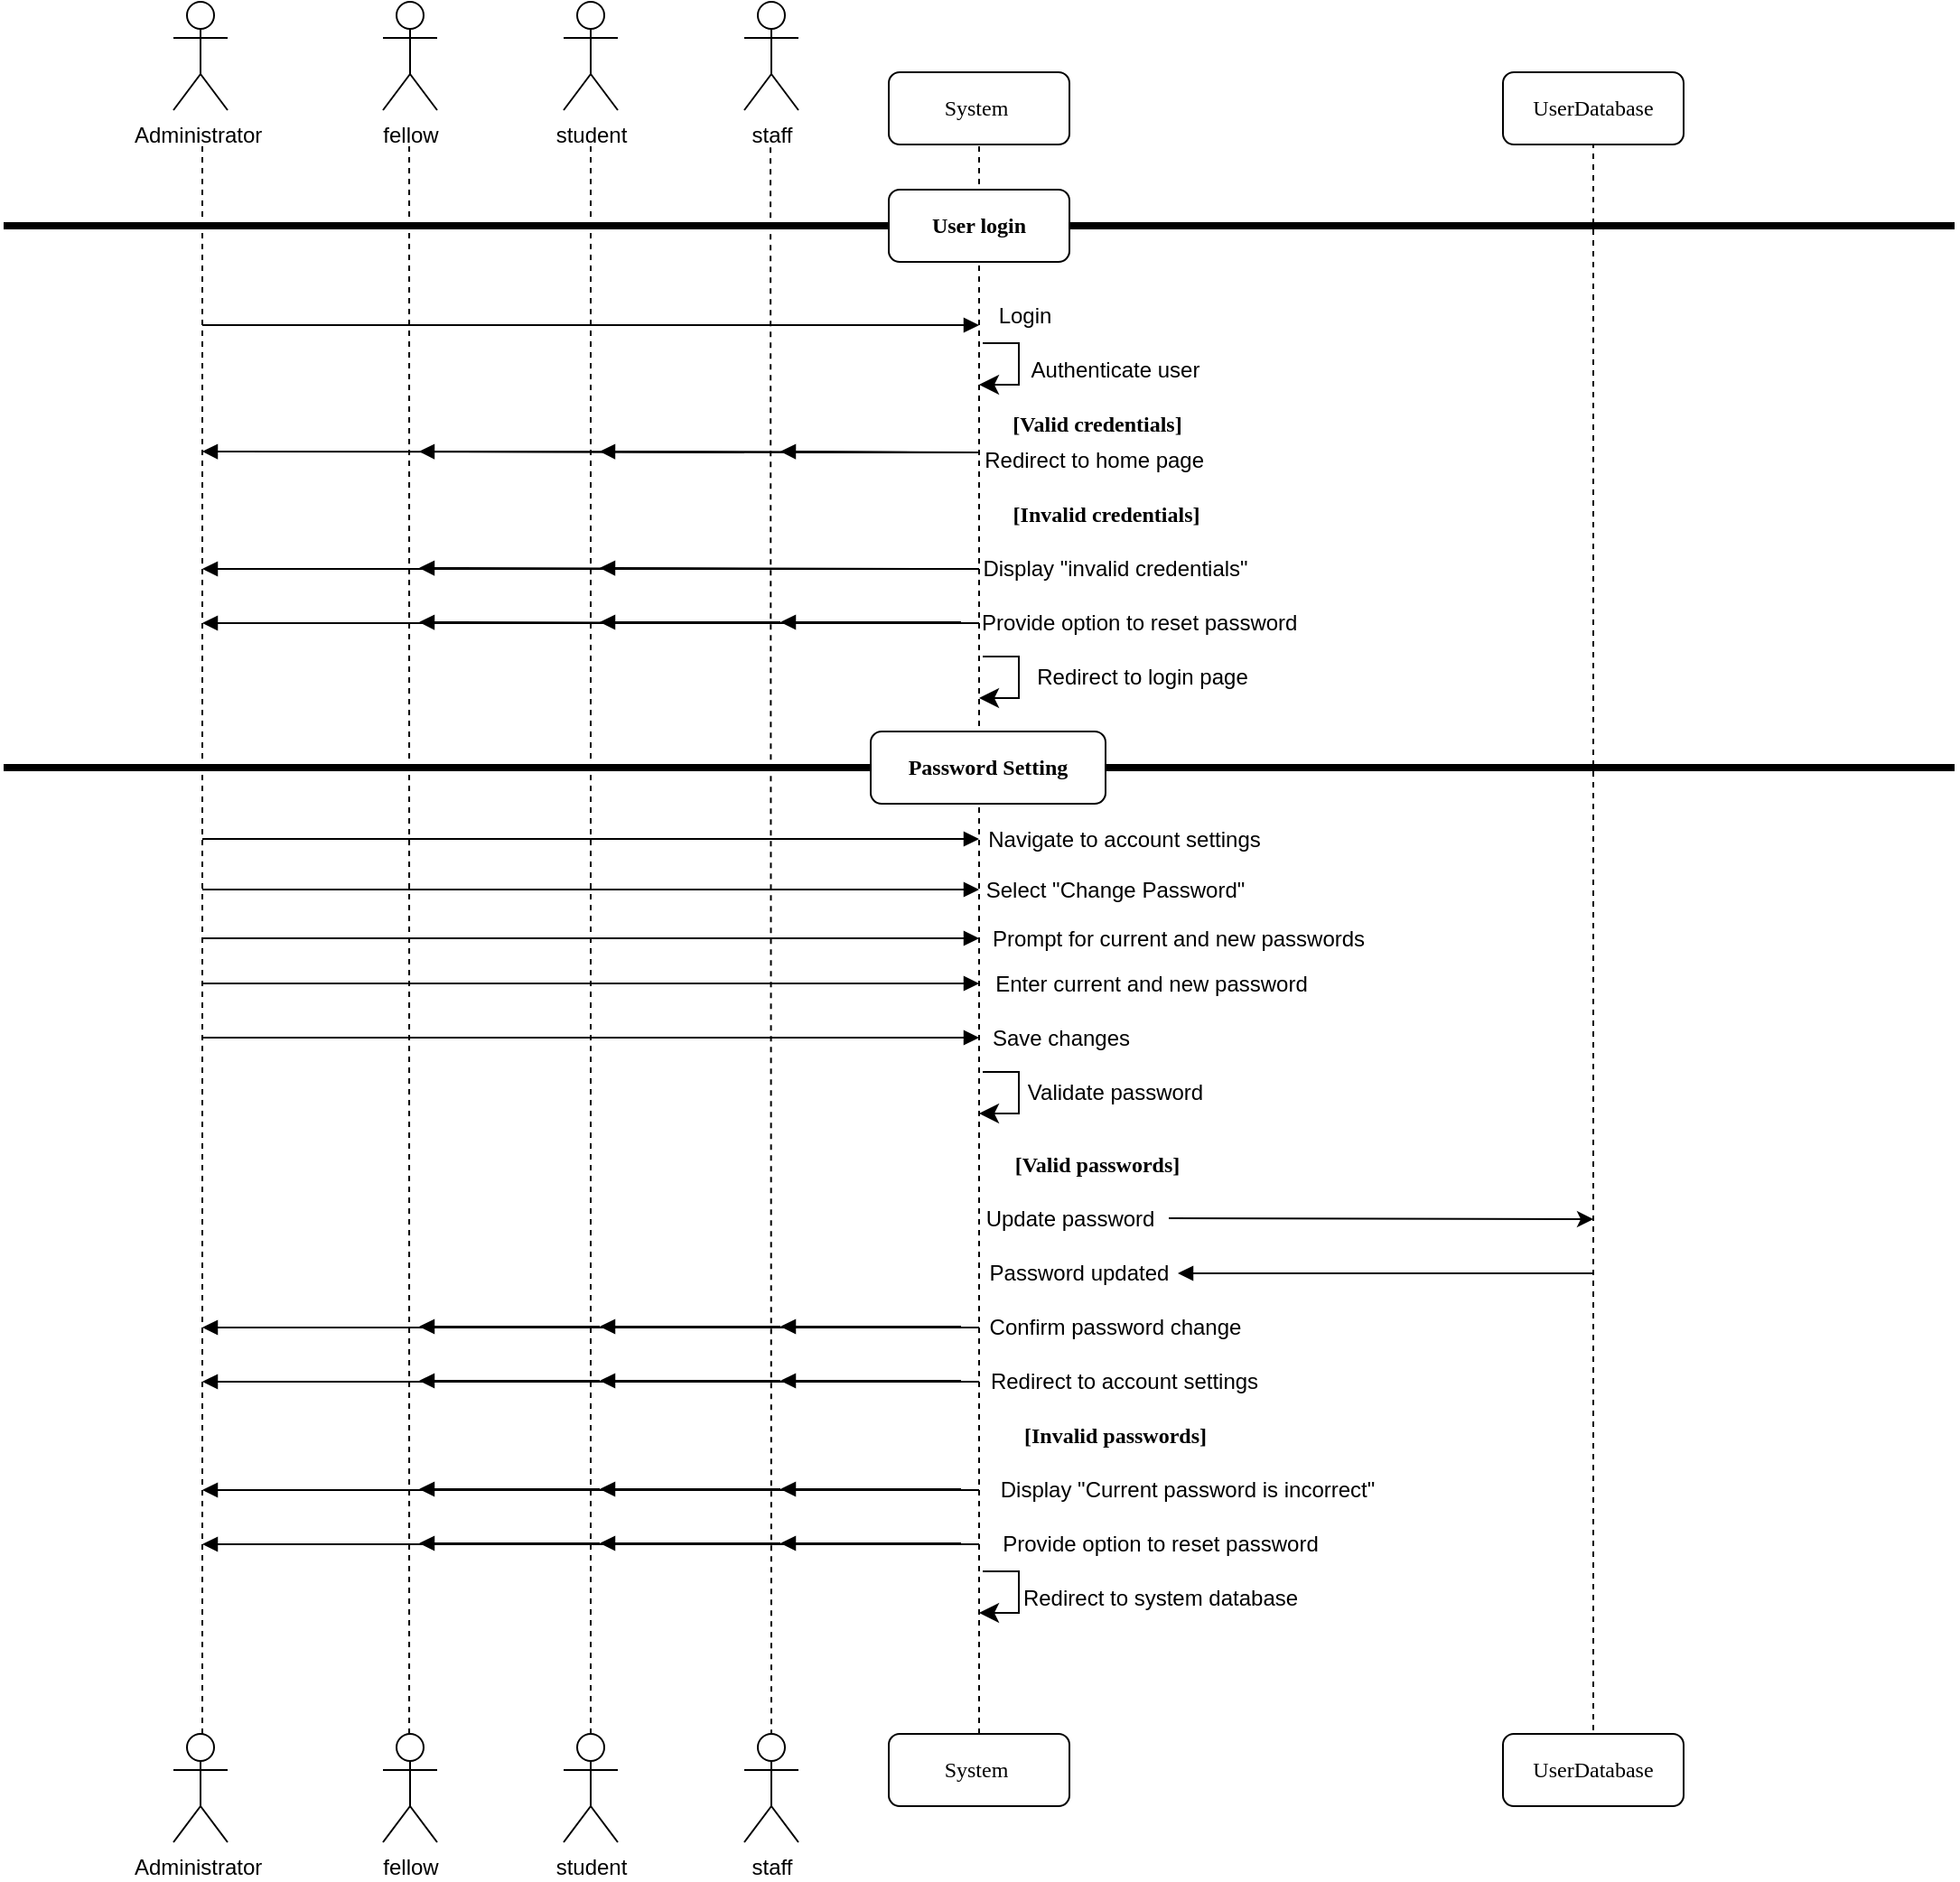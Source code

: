 <mxfile>
    <diagram id="1G8YWWXsEoy1yi3yo1DH" name="Page-1">
        <mxGraphModel dx="576" dy="432" grid="1" gridSize="10" guides="1" tooltips="1" connect="1" arrows="1" fold="1" page="1" pageScale="1" pageWidth="850" pageHeight="1100" math="0" shadow="0">
            <root>
                <mxCell id="0"/>
                <mxCell id="1" parent="0"/>
                <mxCell id="2" value="UserDatabase" style="shape=umlLifeline;perimeter=lifelinePerimeter;whiteSpace=wrap;html=1;container=1;collapsible=0;recursiveResize=0;outlineConnect=0;rounded=1;shadow=0;comic=0;labelBackgroundColor=none;strokeWidth=1;fontFamily=Verdana;fontSize=12;align=center;" vertex="1" parent="1">
                    <mxGeometry x="840" y="80" width="100" height="40" as="geometry"/>
                </mxCell>
                <mxCell id="3" value="" style="html=1;verticalAlign=bottom;endArrow=block;labelBackgroundColor=none;fontFamily=Verdana;fontSize=12;edgeStyle=elbowEdgeStyle;elbow=vertical;" edge="1" parent="1">
                    <mxGeometry relative="1" as="geometry">
                        <mxPoint x="120" y="220" as="sourcePoint"/>
                        <mxPoint x="550" y="220.33" as="targetPoint"/>
                    </mxGeometry>
                </mxCell>
                <mxCell id="4" value="" style="endArrow=none;dashed=1;html=1;rounded=0;" edge="1" parent="1">
                    <mxGeometry width="50" height="50" relative="1" as="geometry">
                        <mxPoint x="234.52" y="1000" as="sourcePoint"/>
                        <mxPoint x="234.52" y="120" as="targetPoint"/>
                    </mxGeometry>
                </mxCell>
                <mxCell id="5" value="" style="endArrow=none;dashed=1;html=1;rounded=0;" edge="1" parent="1">
                    <mxGeometry width="50" height="50" relative="1" as="geometry">
                        <mxPoint x="120" y="1000" as="sourcePoint"/>
                        <mxPoint x="120" y="119" as="targetPoint"/>
                    </mxGeometry>
                </mxCell>
                <mxCell id="6" value="" style="line;strokeWidth=4;html=1;perimeter=backbonePerimeter;points=[];outlineConnect=0;" vertex="1" parent="1">
                    <mxGeometry x="10" y="160" width="1080" height="10" as="geometry"/>
                </mxCell>
                <mxCell id="7" value="Administrator&amp;nbsp;" style="shape=umlActor;verticalLabelPosition=bottom;verticalAlign=top;html=1;outlineConnect=0;" vertex="1" parent="1">
                    <mxGeometry x="104" y="41" width="30" height="60" as="geometry"/>
                </mxCell>
                <mxCell id="8" value="fellow" style="shape=umlActor;verticalLabelPosition=bottom;verticalAlign=top;html=1;outlineConnect=0;" vertex="1" parent="1">
                    <mxGeometry x="220" y="41" width="30" height="60" as="geometry"/>
                </mxCell>
                <mxCell id="9" value="student" style="shape=umlActor;verticalLabelPosition=bottom;verticalAlign=top;html=1;outlineConnect=0;" vertex="1" parent="1">
                    <mxGeometry x="320" y="41" width="30" height="60" as="geometry"/>
                </mxCell>
                <mxCell id="10" value="" style="endArrow=none;dashed=1;html=1;rounded=0;" edge="1" parent="1">
                    <mxGeometry width="50" height="50" relative="1" as="geometry">
                        <mxPoint x="335" y="1000" as="sourcePoint"/>
                        <mxPoint x="335" y="120" as="targetPoint"/>
                    </mxGeometry>
                </mxCell>
                <mxCell id="11" value="System&amp;nbsp;" style="shape=umlLifeline;perimeter=lifelinePerimeter;whiteSpace=wrap;html=1;container=1;collapsible=0;recursiveResize=0;outlineConnect=0;rounded=1;shadow=0;comic=0;labelBackgroundColor=none;strokeWidth=1;fontFamily=Verdana;fontSize=12;align=center;" vertex="1" parent="1">
                    <mxGeometry x="500" y="80" width="100" height="40" as="geometry"/>
                </mxCell>
                <mxCell id="12" value="staff" style="shape=umlActor;verticalLabelPosition=bottom;verticalAlign=top;html=1;outlineConnect=0;" vertex="1" parent="1">
                    <mxGeometry x="420" y="41" width="30" height="60" as="geometry"/>
                </mxCell>
                <mxCell id="13" value="" style="endArrow=none;dashed=1;html=1;rounded=0;" edge="1" parent="1">
                    <mxGeometry width="50" height="50" relative="1" as="geometry">
                        <mxPoint x="550" y="1000" as="sourcePoint"/>
                        <mxPoint x="550" y="120" as="targetPoint"/>
                    </mxGeometry>
                </mxCell>
                <mxCell id="14" value="&lt;b&gt;User login&lt;/b&gt;" style="shape=umlLifeline;perimeter=lifelinePerimeter;whiteSpace=wrap;html=1;container=1;collapsible=0;recursiveResize=0;outlineConnect=0;rounded=1;shadow=0;comic=0;labelBackgroundColor=none;strokeWidth=1;fontFamily=Verdana;fontSize=12;align=center;" vertex="1" parent="1">
                    <mxGeometry x="500" y="145" width="100" height="40" as="geometry"/>
                </mxCell>
                <mxCell id="15" value="" style="endArrow=none;dashed=1;html=1;rounded=0;" edge="1" parent="1">
                    <mxGeometry width="50" height="50" relative="1" as="geometry">
                        <mxPoint x="435" y="1000.635" as="sourcePoint"/>
                        <mxPoint x="434.52" y="120" as="targetPoint"/>
                    </mxGeometry>
                </mxCell>
                <mxCell id="16" value="" style="endArrow=none;dashed=1;html=1;rounded=0;" edge="1" parent="1" source="46" target="2">
                    <mxGeometry width="50" height="50" relative="1" as="geometry">
                        <mxPoint x="840" y="1000" as="sourcePoint"/>
                        <mxPoint x="740" y="200" as="targetPoint"/>
                    </mxGeometry>
                </mxCell>
                <mxCell id="17" value="Login" style="text;html=1;align=center;verticalAlign=middle;resizable=0;points=[];autosize=1;strokeColor=none;fillColor=none;" vertex="1" parent="1">
                    <mxGeometry x="550" y="200" width="50" height="30" as="geometry"/>
                </mxCell>
                <mxCell id="18" value="Authenticate user" style="text;html=1;align=center;verticalAlign=middle;resizable=0;points=[];autosize=1;strokeColor=none;fillColor=none;" vertex="1" parent="1">
                    <mxGeometry x="565" y="230" width="120" height="30" as="geometry"/>
                </mxCell>
                <mxCell id="19" value="&lt;b&gt;&lt;font face=&quot;Verdana&quot;&gt;[Valid credentials]&lt;/font&gt;&lt;/b&gt;" style="text;html=1;align=center;verticalAlign=middle;resizable=0;points=[];autosize=1;strokeColor=none;fillColor=none;" vertex="1" parent="1">
                    <mxGeometry x="540" y="260" width="150" height="30" as="geometry"/>
                </mxCell>
                <mxCell id="20" value="Redirect to home page&amp;nbsp;" style="text;html=1;align=center;verticalAlign=middle;resizable=0;points=[];autosize=1;strokeColor=none;fillColor=none;" vertex="1" parent="1">
                    <mxGeometry x="540" y="280" width="150" height="30" as="geometry"/>
                </mxCell>
                <mxCell id="21" value="Display &quot;invalid credentials&quot;" style="text;html=1;align=center;verticalAlign=middle;resizable=0;points=[];autosize=1;strokeColor=none;fillColor=none;" vertex="1" parent="1">
                    <mxGeometry x="540" y="340" width="170" height="30" as="geometry"/>
                </mxCell>
                <mxCell id="22" value="Provide option to reset password&amp;nbsp;" style="text;html=1;align=center;verticalAlign=middle;resizable=0;points=[];autosize=1;strokeColor=none;fillColor=none;" vertex="1" parent="1">
                    <mxGeometry x="540" y="370" width="200" height="30" as="geometry"/>
                </mxCell>
                <mxCell id="23" value="Redirect to login page" style="text;html=1;align=center;verticalAlign=middle;resizable=0;points=[];autosize=1;strokeColor=none;fillColor=none;" vertex="1" parent="1">
                    <mxGeometry x="570" y="400" width="140" height="30" as="geometry"/>
                </mxCell>
                <mxCell id="24" value="" style="html=1;verticalAlign=bottom;endArrow=block;labelBackgroundColor=none;fontFamily=Verdana;fontSize=12;edgeStyle=elbowEdgeStyle;elbow=vertical;" edge="1" parent="1">
                    <mxGeometry relative="1" as="geometry">
                        <mxPoint x="550" y="290.48" as="sourcePoint"/>
                        <mxPoint x="120" y="290.0" as="targetPoint"/>
                    </mxGeometry>
                </mxCell>
                <mxCell id="25" value="" style="html=1;verticalAlign=bottom;endArrow=block;labelBackgroundColor=none;fontFamily=Verdana;fontSize=12;edgeStyle=elbowEdgeStyle;elbow=vertical;" edge="1" parent="1">
                    <mxGeometry relative="1" as="geometry">
                        <mxPoint x="550" y="355" as="sourcePoint"/>
                        <mxPoint x="120" y="354.52" as="targetPoint"/>
                    </mxGeometry>
                </mxCell>
                <mxCell id="26" value="" style="html=1;verticalAlign=bottom;endArrow=block;labelBackgroundColor=none;fontFamily=Verdana;fontSize=12;edgeStyle=elbowEdgeStyle;elbow=vertical;" edge="1" parent="1">
                    <mxGeometry relative="1" as="geometry">
                        <mxPoint x="550" y="385" as="sourcePoint"/>
                        <mxPoint x="120" y="384.52" as="targetPoint"/>
                    </mxGeometry>
                </mxCell>
                <mxCell id="27" value="" style="line;strokeWidth=4;html=1;perimeter=backbonePerimeter;points=[];outlineConnect=0;" vertex="1" parent="1">
                    <mxGeometry x="10" y="460" width="1080" height="10" as="geometry"/>
                </mxCell>
                <mxCell id="28" value="&lt;b&gt;Password Setting&lt;/b&gt;" style="shape=umlLifeline;perimeter=lifelinePerimeter;whiteSpace=wrap;html=1;container=1;collapsible=0;recursiveResize=0;outlineConnect=0;rounded=1;shadow=0;comic=0;labelBackgroundColor=none;strokeWidth=1;fontFamily=Verdana;fontSize=12;align=center;" vertex="1" parent="1">
                    <mxGeometry x="490" y="445" width="130" height="40" as="geometry"/>
                </mxCell>
                <mxCell id="29" value="Navigate to account settings" style="text;html=1;align=center;verticalAlign=middle;resizable=0;points=[];autosize=1;strokeColor=none;fillColor=none;" vertex="1" parent="1">
                    <mxGeometry x="545" y="490" width="170" height="30" as="geometry"/>
                </mxCell>
                <mxCell id="30" value="Select &quot;Change Password&quot;" style="text;html=1;align=center;verticalAlign=middle;resizable=0;points=[];autosize=1;strokeColor=none;fillColor=none;" vertex="1" parent="1">
                    <mxGeometry x="540" y="518" width="170" height="30" as="geometry"/>
                </mxCell>
                <mxCell id="31" value="Prompt for current and new passwords" style="text;html=1;align=center;verticalAlign=middle;resizable=0;points=[];autosize=1;strokeColor=none;fillColor=none;" vertex="1" parent="1">
                    <mxGeometry x="545" y="545" width="230" height="30" as="geometry"/>
                </mxCell>
                <mxCell id="32" value="Enter current and new password" style="text;html=1;align=center;verticalAlign=middle;resizable=0;points=[];autosize=1;strokeColor=none;fillColor=none;" vertex="1" parent="1">
                    <mxGeometry x="545" y="570" width="200" height="30" as="geometry"/>
                </mxCell>
                <mxCell id="33" value="Save changes" style="text;html=1;align=center;verticalAlign=middle;resizable=0;points=[];autosize=1;strokeColor=none;fillColor=none;" vertex="1" parent="1">
                    <mxGeometry x="545" y="600" width="100" height="30" as="geometry"/>
                </mxCell>
                <mxCell id="34" value="Validate password" style="text;html=1;align=center;verticalAlign=middle;resizable=0;points=[];autosize=1;strokeColor=none;fillColor=none;" vertex="1" parent="1">
                    <mxGeometry x="565" y="630" width="120" height="30" as="geometry"/>
                </mxCell>
                <mxCell id="35" value="&lt;b&gt;&lt;font face=&quot;Verdana&quot;&gt;[Invalid credentials]&lt;/font&gt;&lt;/b&gt;" style="text;html=1;align=center;verticalAlign=middle;resizable=0;points=[];autosize=1;strokeColor=none;fillColor=none;" vertex="1" parent="1">
                    <mxGeometry x="540" y="310" width="160" height="30" as="geometry"/>
                </mxCell>
                <mxCell id="36" value="&lt;b&gt;&lt;font face=&quot;Verdana&quot;&gt;[Valid passwords]&lt;/font&gt;&lt;/b&gt;" style="text;html=1;align=center;verticalAlign=middle;resizable=0;points=[];autosize=1;strokeColor=none;fillColor=none;" vertex="1" parent="1">
                    <mxGeometry x="540" y="670" width="150" height="30" as="geometry"/>
                </mxCell>
                <mxCell id="37" value="Update password" style="text;html=1;align=center;verticalAlign=middle;resizable=0;points=[];autosize=1;strokeColor=none;fillColor=none;" vertex="1" parent="1">
                    <mxGeometry x="540" y="700" width="120" height="30" as="geometry"/>
                </mxCell>
                <mxCell id="38" value="Password updated" style="text;html=1;align=center;verticalAlign=middle;resizable=0;points=[];autosize=1;strokeColor=none;fillColor=none;" vertex="1" parent="1">
                    <mxGeometry x="545" y="730" width="120" height="30" as="geometry"/>
                </mxCell>
                <mxCell id="39" value="Confirm password change" style="text;html=1;align=center;verticalAlign=middle;resizable=0;points=[];autosize=1;strokeColor=none;fillColor=none;" vertex="1" parent="1">
                    <mxGeometry x="545" y="760" width="160" height="30" as="geometry"/>
                </mxCell>
                <mxCell id="40" value="Redirect to account settings" style="text;html=1;align=center;verticalAlign=middle;resizable=0;points=[];autosize=1;strokeColor=none;fillColor=none;" vertex="1" parent="1">
                    <mxGeometry x="545" y="790" width="170" height="30" as="geometry"/>
                </mxCell>
                <mxCell id="41" value="&lt;b&gt;&lt;font face=&quot;Verdana&quot;&gt;[Invalid passwords]&lt;/font&gt;&lt;/b&gt;" style="text;html=1;align=center;verticalAlign=middle;resizable=0;points=[];autosize=1;strokeColor=none;fillColor=none;" vertex="1" parent="1">
                    <mxGeometry x="545" y="820" width="160" height="30" as="geometry"/>
                </mxCell>
                <mxCell id="42" value="Display &quot;Current password is incorrect&quot;" style="text;html=1;align=center;verticalAlign=middle;resizable=0;points=[];autosize=1;strokeColor=none;fillColor=none;" vertex="1" parent="1">
                    <mxGeometry x="550" y="850" width="230" height="30" as="geometry"/>
                </mxCell>
                <mxCell id="43" value="Provide option to reset password" style="text;html=1;align=center;verticalAlign=middle;resizable=0;points=[];autosize=1;strokeColor=none;fillColor=none;" vertex="1" parent="1">
                    <mxGeometry x="550" y="880" width="200" height="30" as="geometry"/>
                </mxCell>
                <mxCell id="44" value="Redirect to system database" style="text;html=1;align=center;verticalAlign=middle;resizable=0;points=[];autosize=1;strokeColor=none;fillColor=none;" vertex="1" parent="1">
                    <mxGeometry x="560" y="910" width="180" height="30" as="geometry"/>
                </mxCell>
                <mxCell id="45" value="System&amp;nbsp;" style="shape=umlLifeline;perimeter=lifelinePerimeter;whiteSpace=wrap;html=1;container=1;collapsible=0;recursiveResize=0;outlineConnect=0;rounded=1;shadow=0;comic=0;labelBackgroundColor=none;strokeWidth=1;fontFamily=Verdana;fontSize=12;align=center;" vertex="1" parent="1">
                    <mxGeometry x="500" y="1000" width="100" height="40" as="geometry"/>
                </mxCell>
                <mxCell id="46" value="UserDatabase" style="shape=umlLifeline;perimeter=lifelinePerimeter;whiteSpace=wrap;html=1;container=1;collapsible=0;recursiveResize=0;outlineConnect=0;rounded=1;shadow=0;comic=0;labelBackgroundColor=none;strokeWidth=1;fontFamily=Verdana;fontSize=12;align=center;" vertex="1" parent="1">
                    <mxGeometry x="840" y="1000" width="100" height="40" as="geometry"/>
                </mxCell>
                <mxCell id="47" value="" style="endArrow=classic;html=1;rounded=0;" edge="1" parent="1">
                    <mxGeometry width="50" height="50" relative="1" as="geometry">
                        <mxPoint x="655" y="714.52" as="sourcePoint"/>
                        <mxPoint x="890" y="715" as="targetPoint"/>
                    </mxGeometry>
                </mxCell>
                <mxCell id="48" value="" style="html=1;verticalAlign=bottom;endArrow=block;labelBackgroundColor=none;fontFamily=Verdana;fontSize=12;edgeStyle=elbowEdgeStyle;elbow=vertical;" edge="1" parent="1">
                    <mxGeometry relative="1" as="geometry">
                        <mxPoint x="890" y="745" as="sourcePoint"/>
                        <mxPoint x="660" y="744.52" as="targetPoint"/>
                    </mxGeometry>
                </mxCell>
                <mxCell id="49" value="" style="html=1;verticalAlign=bottom;endArrow=block;labelBackgroundColor=none;fontFamily=Verdana;fontSize=12;edgeStyle=elbowEdgeStyle;elbow=vertical;" edge="1" parent="1">
                    <mxGeometry relative="1" as="geometry">
                        <mxPoint x="550" y="775" as="sourcePoint"/>
                        <mxPoint x="120" y="774.52" as="targetPoint"/>
                    </mxGeometry>
                </mxCell>
                <mxCell id="50" value="" style="html=1;verticalAlign=bottom;endArrow=block;labelBackgroundColor=none;fontFamily=Verdana;fontSize=12;edgeStyle=elbowEdgeStyle;elbow=vertical;" edge="1" parent="1">
                    <mxGeometry relative="1" as="geometry">
                        <mxPoint x="550" y="805" as="sourcePoint"/>
                        <mxPoint x="120" y="804.52" as="targetPoint"/>
                    </mxGeometry>
                </mxCell>
                <mxCell id="51" value="" style="html=1;verticalAlign=bottom;endArrow=block;labelBackgroundColor=none;fontFamily=Verdana;fontSize=12;edgeStyle=elbowEdgeStyle;elbow=vertical;" edge="1" parent="1">
                    <mxGeometry relative="1" as="geometry">
                        <mxPoint x="550" y="865" as="sourcePoint"/>
                        <mxPoint x="120" y="864.52" as="targetPoint"/>
                    </mxGeometry>
                </mxCell>
                <mxCell id="52" value="" style="html=1;verticalAlign=bottom;endArrow=block;labelBackgroundColor=none;fontFamily=Verdana;fontSize=12;edgeStyle=elbowEdgeStyle;elbow=vertical;" edge="1" parent="1">
                    <mxGeometry relative="1" as="geometry">
                        <mxPoint x="550" y="895" as="sourcePoint"/>
                        <mxPoint x="120" y="894.52" as="targetPoint"/>
                    </mxGeometry>
                </mxCell>
                <mxCell id="53" value="Administrator&amp;nbsp;" style="shape=umlActor;verticalLabelPosition=bottom;verticalAlign=top;html=1;outlineConnect=0;" vertex="1" parent="1">
                    <mxGeometry x="104" y="1000" width="30" height="60" as="geometry"/>
                </mxCell>
                <mxCell id="54" value="fellow" style="shape=umlActor;verticalLabelPosition=bottom;verticalAlign=top;html=1;outlineConnect=0;" vertex="1" parent="1">
                    <mxGeometry x="220" y="1000" width="30" height="60" as="geometry"/>
                </mxCell>
                <mxCell id="55" value="student" style="shape=umlActor;verticalLabelPosition=bottom;verticalAlign=top;html=1;outlineConnect=0;" vertex="1" parent="1">
                    <mxGeometry x="320" y="1000" width="30" height="60" as="geometry"/>
                </mxCell>
                <mxCell id="56" value="staff" style="shape=umlActor;verticalLabelPosition=bottom;verticalAlign=top;html=1;outlineConnect=0;" vertex="1" parent="1">
                    <mxGeometry x="420" y="1000" width="30" height="60" as="geometry"/>
                </mxCell>
                <mxCell id="57" value="" style="edgeStyle=elbowEdgeStyle;elbow=horizontal;endArrow=classic;html=1;curved=0;rounded=0;endSize=8;startSize=8;entryX=0.02;entryY=0.089;entryDx=0;entryDy=0;entryPerimeter=0;" edge="1" parent="1">
                    <mxGeometry width="50" height="50" relative="1" as="geometry">
                        <mxPoint x="552" y="910" as="sourcePoint"/>
                        <mxPoint x="550" y="933" as="targetPoint"/>
                        <Array as="points">
                            <mxPoint x="572" y="900"/>
                        </Array>
                    </mxGeometry>
                </mxCell>
                <mxCell id="58" value="" style="edgeStyle=elbowEdgeStyle;elbow=horizontal;endArrow=classic;html=1;curved=0;rounded=0;endSize=8;startSize=8;entryX=0.02;entryY=0.089;entryDx=0;entryDy=0;entryPerimeter=0;" edge="1" parent="1">
                    <mxGeometry width="50" height="50" relative="1" as="geometry">
                        <mxPoint x="552" y="633.5" as="sourcePoint"/>
                        <mxPoint x="550" y="656.5" as="targetPoint"/>
                        <Array as="points">
                            <mxPoint x="572" y="623.5"/>
                        </Array>
                    </mxGeometry>
                </mxCell>
                <mxCell id="59" value="" style="edgeStyle=elbowEdgeStyle;elbow=horizontal;endArrow=classic;html=1;curved=0;rounded=0;endSize=8;startSize=8;entryX=0.02;entryY=0.089;entryDx=0;entryDy=0;entryPerimeter=0;" edge="1" parent="1">
                    <mxGeometry width="50" height="50" relative="1" as="geometry">
                        <mxPoint x="552" y="403.5" as="sourcePoint"/>
                        <mxPoint x="550" y="426.5" as="targetPoint"/>
                        <Array as="points">
                            <mxPoint x="572" y="393.5"/>
                        </Array>
                    </mxGeometry>
                </mxCell>
                <mxCell id="60" value="" style="edgeStyle=elbowEdgeStyle;elbow=horizontal;endArrow=classic;html=1;curved=0;rounded=0;endSize=8;startSize=8;entryX=0.02;entryY=0.089;entryDx=0;entryDy=0;entryPerimeter=0;" edge="1" parent="1">
                    <mxGeometry width="50" height="50" relative="1" as="geometry">
                        <mxPoint x="552" y="230" as="sourcePoint"/>
                        <mxPoint x="550" y="253" as="targetPoint"/>
                        <Array as="points">
                            <mxPoint x="572" y="220"/>
                        </Array>
                    </mxGeometry>
                </mxCell>
                <mxCell id="61" value="" style="html=1;verticalAlign=bottom;endArrow=block;labelBackgroundColor=none;fontFamily=Verdana;fontSize=12;edgeStyle=elbowEdgeStyle;elbow=vertical;" edge="1" parent="1">
                    <mxGeometry relative="1" as="geometry">
                        <mxPoint x="420" y="290.48" as="sourcePoint"/>
                        <mxPoint x="240" y="290" as="targetPoint"/>
                    </mxGeometry>
                </mxCell>
                <mxCell id="62" value="" style="html=1;verticalAlign=bottom;endArrow=block;labelBackgroundColor=none;fontFamily=Verdana;fontSize=12;edgeStyle=elbowEdgeStyle;elbow=vertical;" edge="1" parent="1">
                    <mxGeometry relative="1" as="geometry">
                        <mxPoint x="520" y="290.48" as="sourcePoint"/>
                        <mxPoint x="340" y="290" as="targetPoint"/>
                    </mxGeometry>
                </mxCell>
                <mxCell id="63" value="" style="html=1;verticalAlign=bottom;endArrow=block;labelBackgroundColor=none;fontFamily=Verdana;fontSize=12;edgeStyle=elbowEdgeStyle;elbow=vertical;" edge="1" parent="1">
                    <mxGeometry relative="1" as="geometry">
                        <mxPoint x="550" y="290.48" as="sourcePoint"/>
                        <mxPoint x="440" y="290" as="targetPoint"/>
                    </mxGeometry>
                </mxCell>
                <mxCell id="64" value="" style="html=1;verticalAlign=bottom;endArrow=block;labelBackgroundColor=none;fontFamily=Verdana;fontSize=12;edgeStyle=elbowEdgeStyle;elbow=vertical;" edge="1" parent="1">
                    <mxGeometry relative="1" as="geometry">
                        <mxPoint x="420" y="354.98" as="sourcePoint"/>
                        <mxPoint x="240" y="354.5" as="targetPoint"/>
                    </mxGeometry>
                </mxCell>
                <mxCell id="65" value="" style="html=1;verticalAlign=bottom;endArrow=block;labelBackgroundColor=none;fontFamily=Verdana;fontSize=12;edgeStyle=elbowEdgeStyle;elbow=vertical;" edge="1" parent="1">
                    <mxGeometry relative="1" as="geometry">
                        <mxPoint x="520" y="354.98" as="sourcePoint"/>
                        <mxPoint x="340" y="354.5" as="targetPoint"/>
                    </mxGeometry>
                </mxCell>
                <mxCell id="66" value="" style="html=1;verticalAlign=bottom;endArrow=block;labelBackgroundColor=none;fontFamily=Verdana;fontSize=12;edgeStyle=elbowEdgeStyle;elbow=vertical;" edge="1" parent="1">
                    <mxGeometry relative="1" as="geometry">
                        <mxPoint x="420" y="384.98" as="sourcePoint"/>
                        <mxPoint x="240" y="384.5" as="targetPoint"/>
                    </mxGeometry>
                </mxCell>
                <mxCell id="67" value="" style="html=1;verticalAlign=bottom;endArrow=block;labelBackgroundColor=none;fontFamily=Verdana;fontSize=12;edgeStyle=elbowEdgeStyle;elbow=vertical;" edge="1" parent="1">
                    <mxGeometry relative="1" as="geometry">
                        <mxPoint x="440" y="384.5" as="sourcePoint"/>
                        <mxPoint x="340" y="384.5" as="targetPoint"/>
                        <Array as="points">
                            <mxPoint x="340" y="384.5"/>
                        </Array>
                    </mxGeometry>
                </mxCell>
                <mxCell id="68" value="" style="html=1;verticalAlign=bottom;endArrow=block;labelBackgroundColor=none;fontFamily=Verdana;fontSize=12;edgeStyle=elbowEdgeStyle;elbow=vertical;" edge="1" parent="1">
                    <mxGeometry relative="1" as="geometry">
                        <mxPoint x="540" y="384.5" as="sourcePoint"/>
                        <mxPoint x="440" y="384.5" as="targetPoint"/>
                        <Array as="points">
                            <mxPoint x="440" y="384.5"/>
                        </Array>
                    </mxGeometry>
                </mxCell>
                <mxCell id="69" value="" style="html=1;verticalAlign=bottom;endArrow=block;labelBackgroundColor=none;fontFamily=Verdana;fontSize=12;edgeStyle=elbowEdgeStyle;elbow=vertical;" edge="1" parent="1">
                    <mxGeometry relative="1" as="geometry">
                        <mxPoint x="340" y="774.5" as="sourcePoint"/>
                        <mxPoint x="240" y="774.5" as="targetPoint"/>
                        <Array as="points">
                            <mxPoint x="240" y="774.5"/>
                        </Array>
                    </mxGeometry>
                </mxCell>
                <mxCell id="70" value="" style="html=1;verticalAlign=bottom;endArrow=block;labelBackgroundColor=none;fontFamily=Verdana;fontSize=12;edgeStyle=elbowEdgeStyle;elbow=vertical;" edge="1" parent="1">
                    <mxGeometry relative="1" as="geometry">
                        <mxPoint x="440" y="774.5" as="sourcePoint"/>
                        <mxPoint x="340" y="774.5" as="targetPoint"/>
                        <Array as="points">
                            <mxPoint x="340" y="774.5"/>
                        </Array>
                    </mxGeometry>
                </mxCell>
                <mxCell id="71" value="" style="html=1;verticalAlign=bottom;endArrow=block;labelBackgroundColor=none;fontFamily=Verdana;fontSize=12;edgeStyle=elbowEdgeStyle;elbow=vertical;" edge="1" parent="1">
                    <mxGeometry relative="1" as="geometry">
                        <mxPoint x="540" y="774.5" as="sourcePoint"/>
                        <mxPoint x="440" y="774.5" as="targetPoint"/>
                        <Array as="points">
                            <mxPoint x="440" y="774.5"/>
                        </Array>
                    </mxGeometry>
                </mxCell>
                <mxCell id="72" value="" style="html=1;verticalAlign=bottom;endArrow=block;labelBackgroundColor=none;fontFamily=Verdana;fontSize=12;edgeStyle=elbowEdgeStyle;elbow=vertical;" edge="1" parent="1">
                    <mxGeometry relative="1" as="geometry">
                        <mxPoint x="340" y="804.5" as="sourcePoint"/>
                        <mxPoint x="240" y="804.5" as="targetPoint"/>
                        <Array as="points">
                            <mxPoint x="240" y="804.5"/>
                        </Array>
                    </mxGeometry>
                </mxCell>
                <mxCell id="73" value="" style="html=1;verticalAlign=bottom;endArrow=block;labelBackgroundColor=none;fontFamily=Verdana;fontSize=12;edgeStyle=elbowEdgeStyle;elbow=vertical;" edge="1" parent="1">
                    <mxGeometry relative="1" as="geometry">
                        <mxPoint x="440" y="804.5" as="sourcePoint"/>
                        <mxPoint x="340" y="804.5" as="targetPoint"/>
                        <Array as="points">
                            <mxPoint x="340" y="804.5"/>
                        </Array>
                    </mxGeometry>
                </mxCell>
                <mxCell id="74" value="" style="html=1;verticalAlign=bottom;endArrow=block;labelBackgroundColor=none;fontFamily=Verdana;fontSize=12;edgeStyle=elbowEdgeStyle;elbow=vertical;" edge="1" parent="1">
                    <mxGeometry relative="1" as="geometry">
                        <mxPoint x="540" y="804.5" as="sourcePoint"/>
                        <mxPoint x="440" y="804.5" as="targetPoint"/>
                        <Array as="points">
                            <mxPoint x="440" y="804.5"/>
                        </Array>
                    </mxGeometry>
                </mxCell>
                <mxCell id="75" value="" style="html=1;verticalAlign=bottom;endArrow=block;labelBackgroundColor=none;fontFamily=Verdana;fontSize=12;edgeStyle=elbowEdgeStyle;elbow=vertical;" edge="1" parent="1">
                    <mxGeometry relative="1" as="geometry">
                        <mxPoint x="340" y="864.5" as="sourcePoint"/>
                        <mxPoint x="240" y="864.5" as="targetPoint"/>
                        <Array as="points">
                            <mxPoint x="240" y="864.5"/>
                        </Array>
                    </mxGeometry>
                </mxCell>
                <mxCell id="76" value="" style="html=1;verticalAlign=bottom;endArrow=block;labelBackgroundColor=none;fontFamily=Verdana;fontSize=12;edgeStyle=elbowEdgeStyle;elbow=vertical;" edge="1" parent="1">
                    <mxGeometry relative="1" as="geometry">
                        <mxPoint x="340" y="894.5" as="sourcePoint"/>
                        <mxPoint x="240" y="894.5" as="targetPoint"/>
                        <Array as="points">
                            <mxPoint x="240" y="894.5"/>
                        </Array>
                    </mxGeometry>
                </mxCell>
                <mxCell id="77" value="" style="html=1;verticalAlign=bottom;endArrow=block;labelBackgroundColor=none;fontFamily=Verdana;fontSize=12;edgeStyle=elbowEdgeStyle;elbow=vertical;" edge="1" parent="1">
                    <mxGeometry relative="1" as="geometry">
                        <mxPoint x="440" y="864.5" as="sourcePoint"/>
                        <mxPoint x="340" y="864.5" as="targetPoint"/>
                        <Array as="points">
                            <mxPoint x="340" y="864.5"/>
                        </Array>
                    </mxGeometry>
                </mxCell>
                <mxCell id="78" value="" style="html=1;verticalAlign=bottom;endArrow=block;labelBackgroundColor=none;fontFamily=Verdana;fontSize=12;edgeStyle=elbowEdgeStyle;elbow=vertical;" edge="1" parent="1">
                    <mxGeometry relative="1" as="geometry">
                        <mxPoint x="440" y="894.5" as="sourcePoint"/>
                        <mxPoint x="340" y="894.5" as="targetPoint"/>
                        <Array as="points">
                            <mxPoint x="340" y="894.5"/>
                        </Array>
                    </mxGeometry>
                </mxCell>
                <mxCell id="79" value="" style="html=1;verticalAlign=bottom;endArrow=block;labelBackgroundColor=none;fontFamily=Verdana;fontSize=12;edgeStyle=elbowEdgeStyle;elbow=vertical;" edge="1" parent="1">
                    <mxGeometry relative="1" as="geometry">
                        <mxPoint x="540" y="864.5" as="sourcePoint"/>
                        <mxPoint x="440" y="864.5" as="targetPoint"/>
                        <Array as="points">
                            <mxPoint x="440" y="864.5"/>
                        </Array>
                    </mxGeometry>
                </mxCell>
                <mxCell id="80" value="" style="html=1;verticalAlign=bottom;endArrow=block;labelBackgroundColor=none;fontFamily=Verdana;fontSize=12;edgeStyle=elbowEdgeStyle;elbow=vertical;" edge="1" parent="1">
                    <mxGeometry relative="1" as="geometry">
                        <mxPoint x="540" y="894.5" as="sourcePoint"/>
                        <mxPoint x="440" y="894.5" as="targetPoint"/>
                        <Array as="points">
                            <mxPoint x="440" y="894.5"/>
                        </Array>
                    </mxGeometry>
                </mxCell>
                <mxCell id="81" value="" style="html=1;verticalAlign=bottom;endArrow=block;labelBackgroundColor=none;fontFamily=Verdana;fontSize=12;edgeStyle=elbowEdgeStyle;elbow=vertical;" edge="1" parent="1">
                    <mxGeometry relative="1" as="geometry">
                        <mxPoint x="120" y="504.5" as="sourcePoint"/>
                        <mxPoint x="550" y="504.83" as="targetPoint"/>
                    </mxGeometry>
                </mxCell>
                <mxCell id="82" value="" style="html=1;verticalAlign=bottom;endArrow=block;labelBackgroundColor=none;fontFamily=Verdana;fontSize=12;edgeStyle=elbowEdgeStyle;elbow=vertical;" edge="1" parent="1">
                    <mxGeometry relative="1" as="geometry">
                        <mxPoint x="120" y="559.5" as="sourcePoint"/>
                        <mxPoint x="550" y="559.83" as="targetPoint"/>
                    </mxGeometry>
                </mxCell>
                <mxCell id="83" value="" style="html=1;verticalAlign=bottom;endArrow=block;labelBackgroundColor=none;fontFamily=Verdana;fontSize=12;edgeStyle=elbowEdgeStyle;elbow=vertical;" edge="1" parent="1">
                    <mxGeometry relative="1" as="geometry">
                        <mxPoint x="120" y="584.5" as="sourcePoint"/>
                        <mxPoint x="550" y="584.83" as="targetPoint"/>
                    </mxGeometry>
                </mxCell>
                <mxCell id="84" value="" style="html=1;verticalAlign=bottom;endArrow=block;labelBackgroundColor=none;fontFamily=Verdana;fontSize=12;edgeStyle=elbowEdgeStyle;elbow=vertical;" edge="1" parent="1">
                    <mxGeometry relative="1" as="geometry">
                        <mxPoint x="120" y="532.5" as="sourcePoint"/>
                        <mxPoint x="550" y="532.83" as="targetPoint"/>
                    </mxGeometry>
                </mxCell>
                <mxCell id="85" value="" style="html=1;verticalAlign=bottom;endArrow=block;labelBackgroundColor=none;fontFamily=Verdana;fontSize=12;edgeStyle=elbowEdgeStyle;elbow=vertical;" edge="1" parent="1">
                    <mxGeometry relative="1" as="geometry">
                        <mxPoint x="120" y="614.5" as="sourcePoint"/>
                        <mxPoint x="550" y="614.83" as="targetPoint"/>
                    </mxGeometry>
                </mxCell>
            </root>
        </mxGraphModel>
    </diagram>
</mxfile>